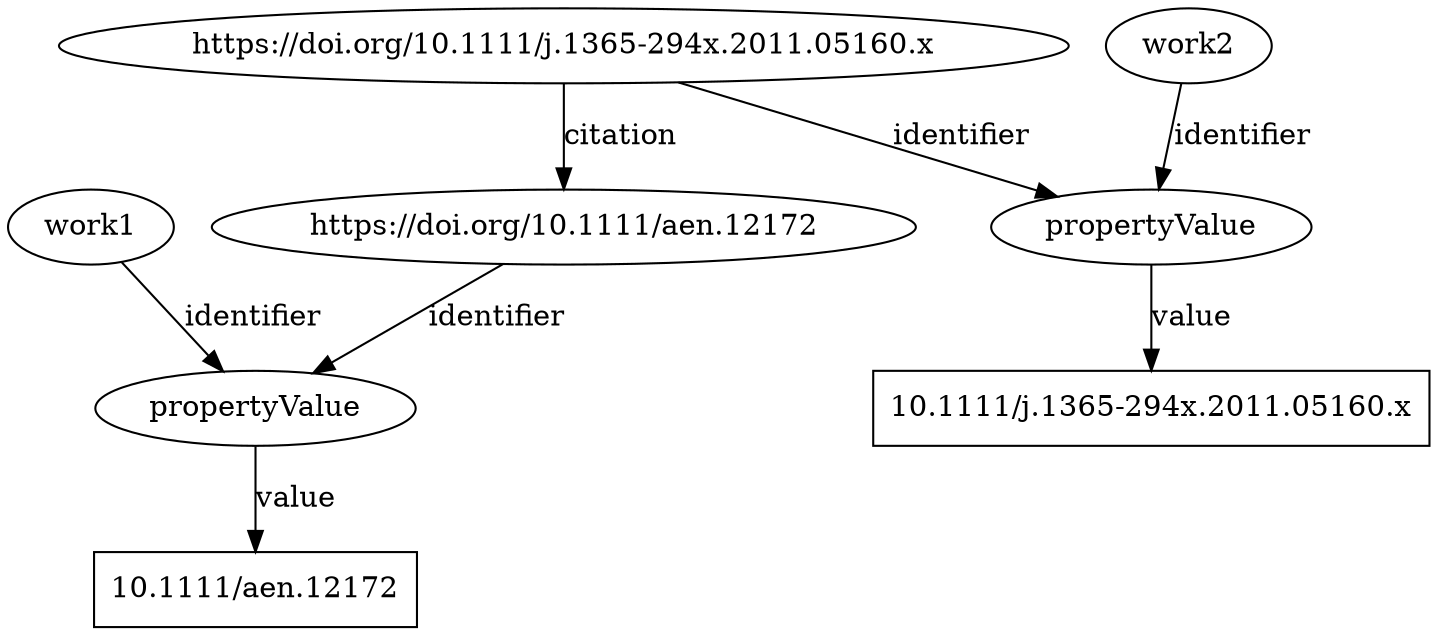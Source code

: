 digraph G {

	propertyValue1 [label="propertyValue"] ;
	propertyValue2 [label="propertyValue"] ;

 work1 -> propertyValue1 [label="identifier"];
 value1 [label="10.1111/aen.12172",shape=box];
 propertyValue1 -> value1 [label="value"];
 

 /*crossref_work1 -> "https://doi.org/10.1111/aen.12172" [label="@id"];
 crossref_work1 -> propertyValue1 [label="identifier"];*/

 doi2 -> propertyValue1 [label="identifier"];
 
 

 work2 -> propertyValue2 [label="identifier"];
 value2 [label="10.1111/j.1365-294x.2011.05160.x",shape=box];
 propertyValue2 -> value2 [label="value"];
 
/* crossref_work2 -> "https://doi.org/10.1111/j.1365-294x.2011.05160.x" [label="@id"];
 crossref_work2 -> propertyValue2 [label="identifier"];*/
 
 
 doi1 [label= "https://doi.org/10.1111/j.1365-294x.2011.05160.x"];
 doi2 [label="https://doi.org/10.1111/aen.12172"];
 
doi1 -> propertyValue2 [label="identifier"];
 
doi1 -> doi2 [label="citation"];
 
 
 /*
 propertyValue1 -> "doi" [label="propertyID"];
 propertyValue2 -> "doi" [label="propertyID"];
 */
 


}
